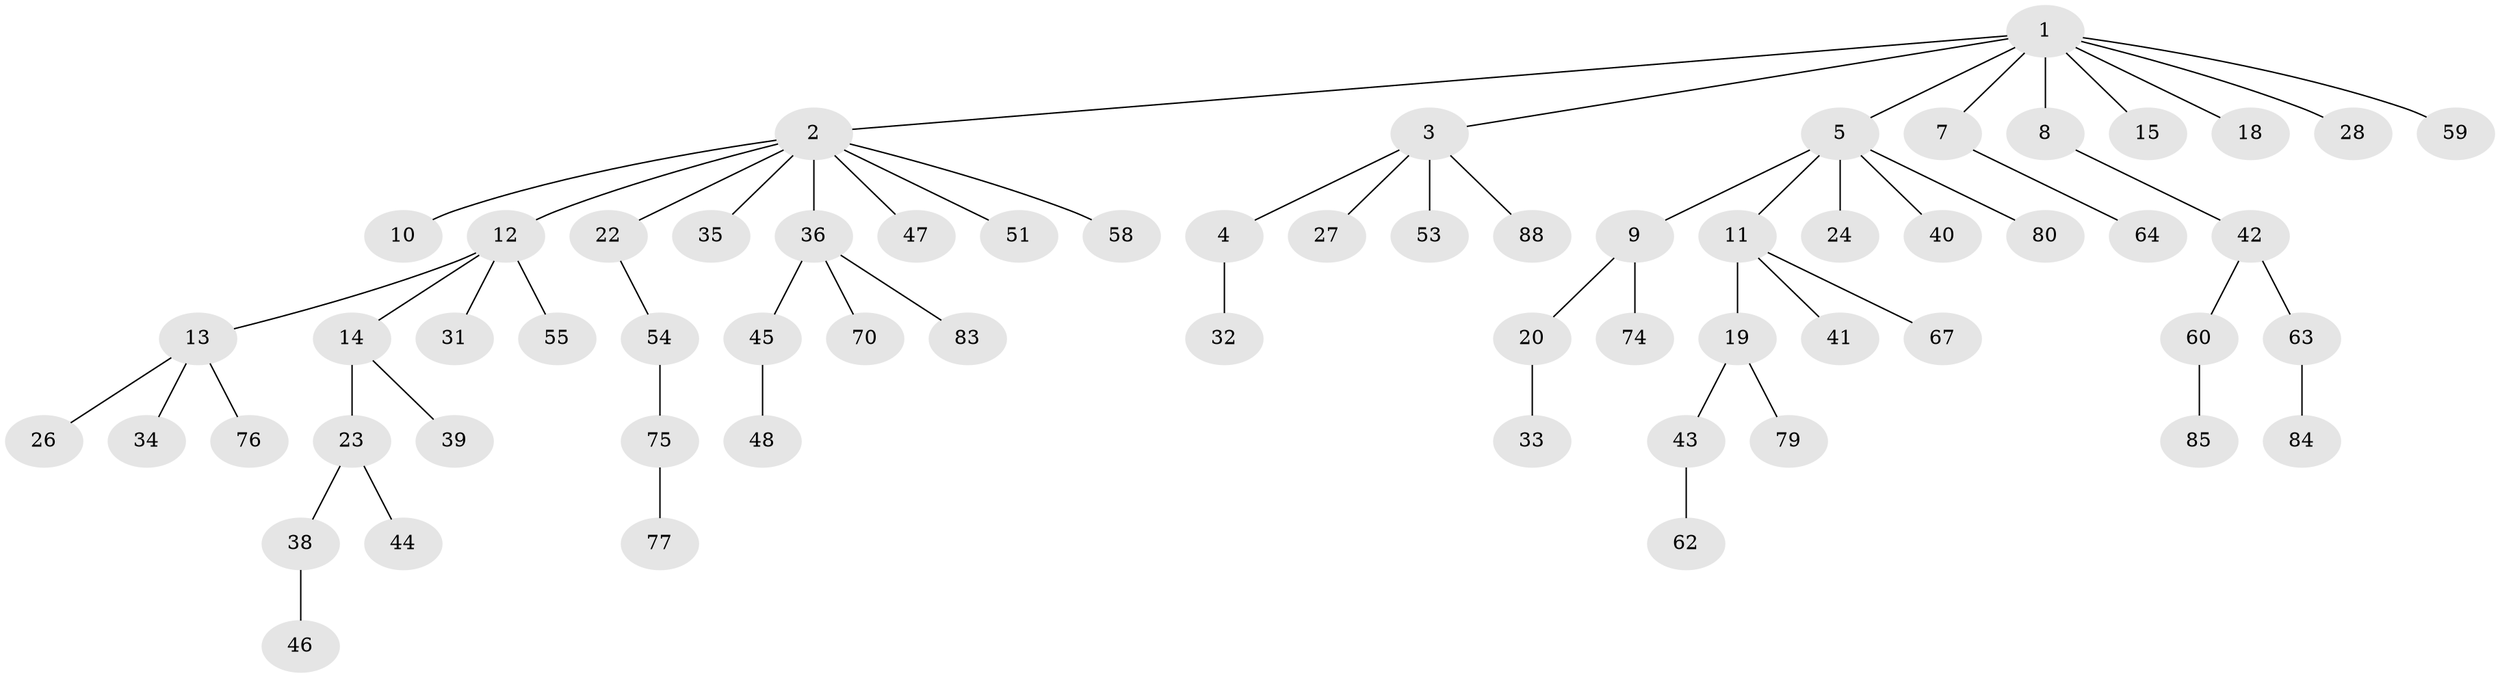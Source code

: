 // Generated by graph-tools (version 1.1) at 2025/52/02/27/25 19:52:10]
// undirected, 62 vertices, 61 edges
graph export_dot {
graph [start="1"]
  node [color=gray90,style=filled];
  1 [super="+6"];
  2 [super="+21"];
  3 [super="+52"];
  4 [super="+71"];
  5 [super="+37"];
  7;
  8;
  9;
  10;
  11 [super="+16"];
  12 [super="+87"];
  13 [super="+17"];
  14 [super="+69"];
  15;
  18;
  19 [super="+82"];
  20 [super="+29"];
  22 [super="+30"];
  23 [super="+25"];
  24;
  26;
  27;
  28;
  31;
  32;
  33;
  34;
  35;
  36 [super="+57"];
  38 [super="+49"];
  39;
  40 [super="+68"];
  41 [super="+56"];
  42 [super="+81"];
  43 [super="+61"];
  44;
  45 [super="+50"];
  46;
  47;
  48 [super="+78"];
  51;
  53;
  54 [super="+66"];
  55;
  58;
  59 [super="+72"];
  60 [super="+65"];
  62;
  63 [super="+73"];
  64;
  67;
  70;
  74;
  75;
  76;
  77 [super="+86"];
  79;
  80;
  83;
  84;
  85;
  88;
  1 -- 2;
  1 -- 3;
  1 -- 5;
  1 -- 15;
  1 -- 18;
  1 -- 28;
  1 -- 8;
  1 -- 59;
  1 -- 7;
  2 -- 10;
  2 -- 12;
  2 -- 22;
  2 -- 36;
  2 -- 47;
  2 -- 35;
  2 -- 51;
  2 -- 58;
  3 -- 4;
  3 -- 27;
  3 -- 53;
  3 -- 88;
  4 -- 32;
  5 -- 9;
  5 -- 11;
  5 -- 24;
  5 -- 80;
  5 -- 40;
  7 -- 64;
  8 -- 42;
  9 -- 20;
  9 -- 74;
  11 -- 41;
  11 -- 67;
  11 -- 19;
  12 -- 13;
  12 -- 14;
  12 -- 31;
  12 -- 55;
  13 -- 26;
  13 -- 76;
  13 -- 34;
  14 -- 23;
  14 -- 39;
  19 -- 43;
  19 -- 79;
  20 -- 33;
  22 -- 54;
  23 -- 38;
  23 -- 44;
  36 -- 45;
  36 -- 70;
  36 -- 83;
  38 -- 46;
  42 -- 60;
  42 -- 63;
  43 -- 62;
  45 -- 48;
  54 -- 75;
  60 -- 85;
  63 -- 84;
  75 -- 77;
}
